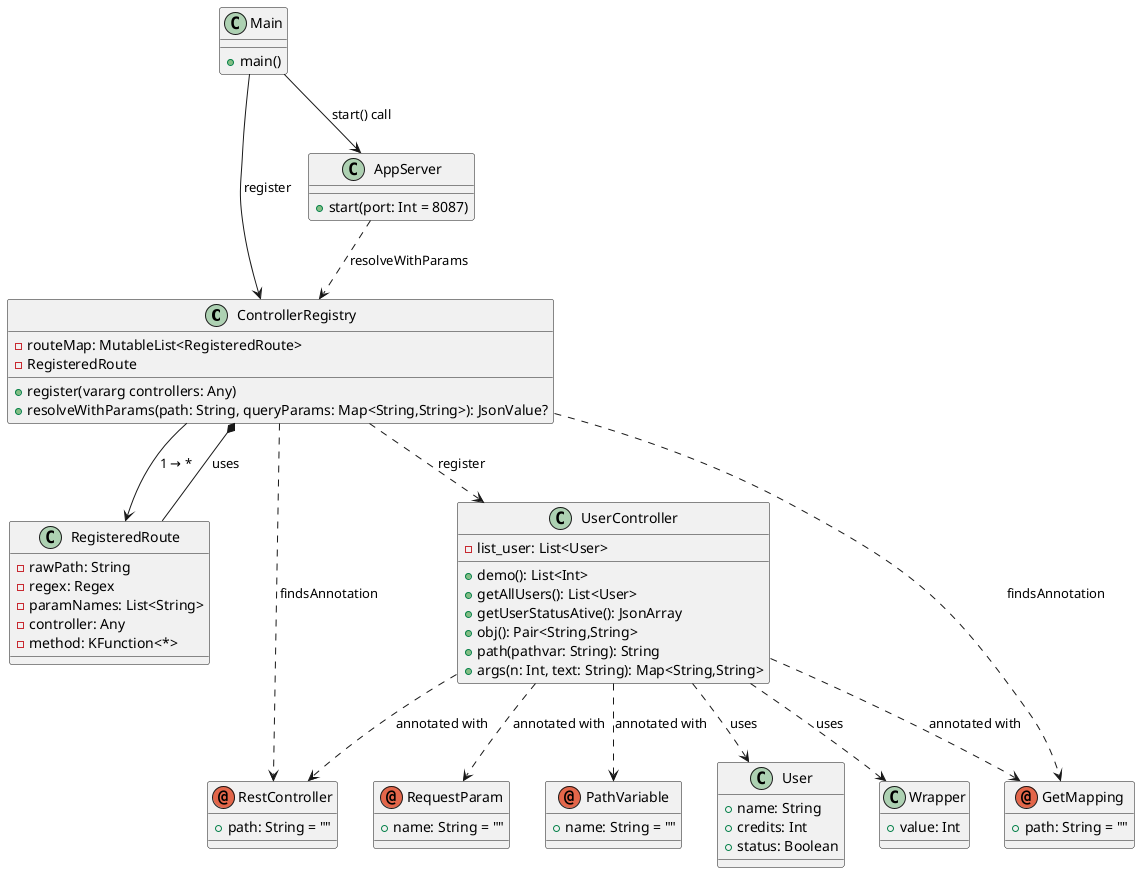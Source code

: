 @startuml

' Pacote Framework.Core

class ControllerRegistry {
    - routeMap: MutableList<RegisteredRoute>
    - RegisteredRoute
    + register(vararg controllers: Any)
    + resolveWithParams(path: String, queryParams: Map<String,String>): JsonValue?
}

class RegisteredRoute {
    - rawPath: String
    - regex: Regex
    - paramNames: List<String>
    - controller: Any
    - method: KFunction<*>
}

ControllerRegistry *-- RegisteredRoute : uses

' Pacote Server
class AppServer {
    + start(port: Int = 8087)
}

' Pacote Controllers

class UserController {
    - list_user: List<User>
    + demo(): List<Int>
    + getAllUsers(): List<User>
    + getUserStatusAtive(): JsonArray
    + obj(): Pair<String,String>
    + path(pathvar: String): String
    + args(n: Int, text: String): Map<String,String>
}

class User {
    + name: String
    + credits: Int
    + status: Boolean
}

class Wrapper {
    + value: Int
}

class Main{
 + main()
}


' Annotations

annotation RestController {
    + path: String = ""
}
annotation GetMapping {
    + path: String = ""
}
annotation RequestParam {
    + name: String = ""
}
annotation PathVariable {
    + name: String = ""
}


' Relações entre ControllerRegistry e UserController
ControllerRegistry ..> UserController : register
UserController ..>  User : uses
UserController ..>  Wrapper : uses

' Relações entre ControllerRegistry e annotations
ControllerRegistry ..> RestController : findsAnnotation
ControllerRegistry ..> GetMapping : findsAnnotation
ControllerRegistry --> RegisteredRoute : 1 → *
UserController ..> RestController : annotated with
UserController ..> GetMapping : annotated with
UserController ..> RequestParam : annotated with
UserController ..> PathVariable : annotated with

Main --> ControllerRegistry : register
Main --> AppServer : start() call

AppServer ..> ControllerRegistry : resolveWithParams

@enduml
